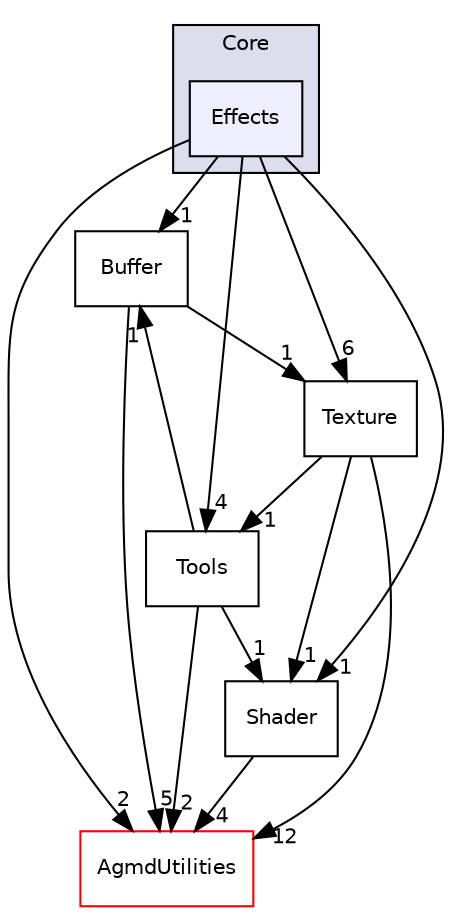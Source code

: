 digraph "src/Agmd3D/Core/Effects" {
  compound=true
  node [ fontsize="10", fontname="Helvetica"];
  edge [ labelfontsize="10", labelfontname="Helvetica"];
  subgraph clusterdir_b3e9ade9c04b4b48621f7755b7dfe0ba {
    graph [ bgcolor="#ddddee", pencolor="black", label="Core" fontname="Helvetica", fontsize="10", URL="dir_b3e9ade9c04b4b48621f7755b7dfe0ba.html"]
  dir_208e29b3766f8ea5d0eb3d297d0f7b1a [shape=box, label="Effects", style="filled", fillcolor="#eeeeff", pencolor="black", URL="dir_208e29b3766f8ea5d0eb3d297d0f7b1a.html"];
  }
  dir_80ecb26c22e3b4686954a80c7d4a6114 [shape=box label="Shader" URL="dir_80ecb26c22e3b4686954a80c7d4a6114.html"];
  dir_000cfdc44c01edba0ab339a542678d03 [shape=box label="Buffer" URL="dir_000cfdc44c01edba0ab339a542678d03.html"];
  dir_c11272a1c791afc0e19bc74f6f6797fb [shape=box label="AgmdUtilities" fillcolor="white" style="filled" color="red" URL="dir_c11272a1c791afc0e19bc74f6f6797fb.html"];
  dir_7a753a22e7bf4916eb9b8abecd6ffc90 [shape=box label="Tools" URL="dir_7a753a22e7bf4916eb9b8abecd6ffc90.html"];
  dir_eb6b5f21eb591a506f00736d10485246 [shape=box label="Texture" URL="dir_eb6b5f21eb591a506f00736d10485246.html"];
  dir_80ecb26c22e3b4686954a80c7d4a6114->dir_c11272a1c791afc0e19bc74f6f6797fb [headlabel="4", labeldistance=1.5 headhref="dir_000016_000034.html"];
  dir_000cfdc44c01edba0ab339a542678d03->dir_c11272a1c791afc0e19bc74f6f6797fb [headlabel="5", labeldistance=1.5 headhref="dir_000008_000034.html"];
  dir_000cfdc44c01edba0ab339a542678d03->dir_eb6b5f21eb591a506f00736d10485246 [headlabel="1", labeldistance=1.5 headhref="dir_000008_000017.html"];
  dir_208e29b3766f8ea5d0eb3d297d0f7b1a->dir_80ecb26c22e3b4686954a80c7d4a6114 [headlabel="1", labeldistance=1.5 headhref="dir_000010_000016.html"];
  dir_208e29b3766f8ea5d0eb3d297d0f7b1a->dir_000cfdc44c01edba0ab339a542678d03 [headlabel="1", labeldistance=1.5 headhref="dir_000010_000008.html"];
  dir_208e29b3766f8ea5d0eb3d297d0f7b1a->dir_c11272a1c791afc0e19bc74f6f6797fb [headlabel="2", labeldistance=1.5 headhref="dir_000010_000034.html"];
  dir_208e29b3766f8ea5d0eb3d297d0f7b1a->dir_7a753a22e7bf4916eb9b8abecd6ffc90 [headlabel="4", labeldistance=1.5 headhref="dir_000010_000018.html"];
  dir_208e29b3766f8ea5d0eb3d297d0f7b1a->dir_eb6b5f21eb591a506f00736d10485246 [headlabel="6", labeldistance=1.5 headhref="dir_000010_000017.html"];
  dir_7a753a22e7bf4916eb9b8abecd6ffc90->dir_80ecb26c22e3b4686954a80c7d4a6114 [headlabel="1", labeldistance=1.5 headhref="dir_000018_000016.html"];
  dir_7a753a22e7bf4916eb9b8abecd6ffc90->dir_000cfdc44c01edba0ab339a542678d03 [headlabel="1", labeldistance=1.5 headhref="dir_000018_000008.html"];
  dir_7a753a22e7bf4916eb9b8abecd6ffc90->dir_c11272a1c791afc0e19bc74f6f6797fb [headlabel="2", labeldistance=1.5 headhref="dir_000018_000034.html"];
  dir_eb6b5f21eb591a506f00736d10485246->dir_80ecb26c22e3b4686954a80c7d4a6114 [headlabel="1", labeldistance=1.5 headhref="dir_000017_000016.html"];
  dir_eb6b5f21eb591a506f00736d10485246->dir_c11272a1c791afc0e19bc74f6f6797fb [headlabel="12", labeldistance=1.5 headhref="dir_000017_000034.html"];
  dir_eb6b5f21eb591a506f00736d10485246->dir_7a753a22e7bf4916eb9b8abecd6ffc90 [headlabel="1", labeldistance=1.5 headhref="dir_000017_000018.html"];
}
